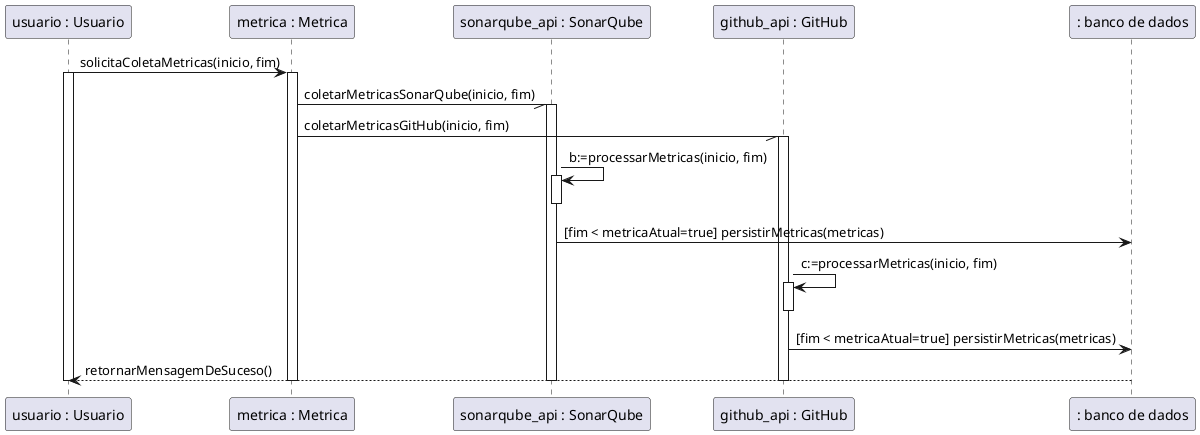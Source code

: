 @startuml
' COLETAR MÉTRICAS

"usuario : Usuario" as usuario -> "metrica : Metrica" as sistema : solicitaColetaMetricas(inicio, fim)
activate usuario
activate sistema


sistema -// "sonarqube_api : SonarQube" as sonarQube : coletarMetricasSonarQube(inicio, fim)
activate sonarQube

sistema -// "github_api : GitHub" as github : coletarMetricasGitHub(inicio, fim)
activate github

sonarQube -> sonarQube : b:=processarMetricas(inicio, fim)
activate sonarQube

deactivate sonarQube
sonarQube ->": banco de dados" as bd : [fim < metricaAtual=true] persistirMetricas(metricas)


github -> github : c:=processarMetricas(inicio, fim)
activate github

deactivate github
github -> bd : [fim < metricaAtual=true] persistirMetricas(metricas)


bd --> usuario : retornarMensagemDeSuceso()

' sonarQube --> sistema : [fim < metricaAtual=true]retornarMetricasSonarQube(dadosSonarQube)

' deactivate github
' github --> sistema : [fim < metricaAtual=true]retornarMetricasGitHub(dadosGitHub)
' deactivate github
' sistema --> usuario: retornarTodasMetricas(dadosSonarQube, dadosGitHub)
deactivate sonarQube
deactivate github
deactivate sistema
deactivate usuario
@enduml
